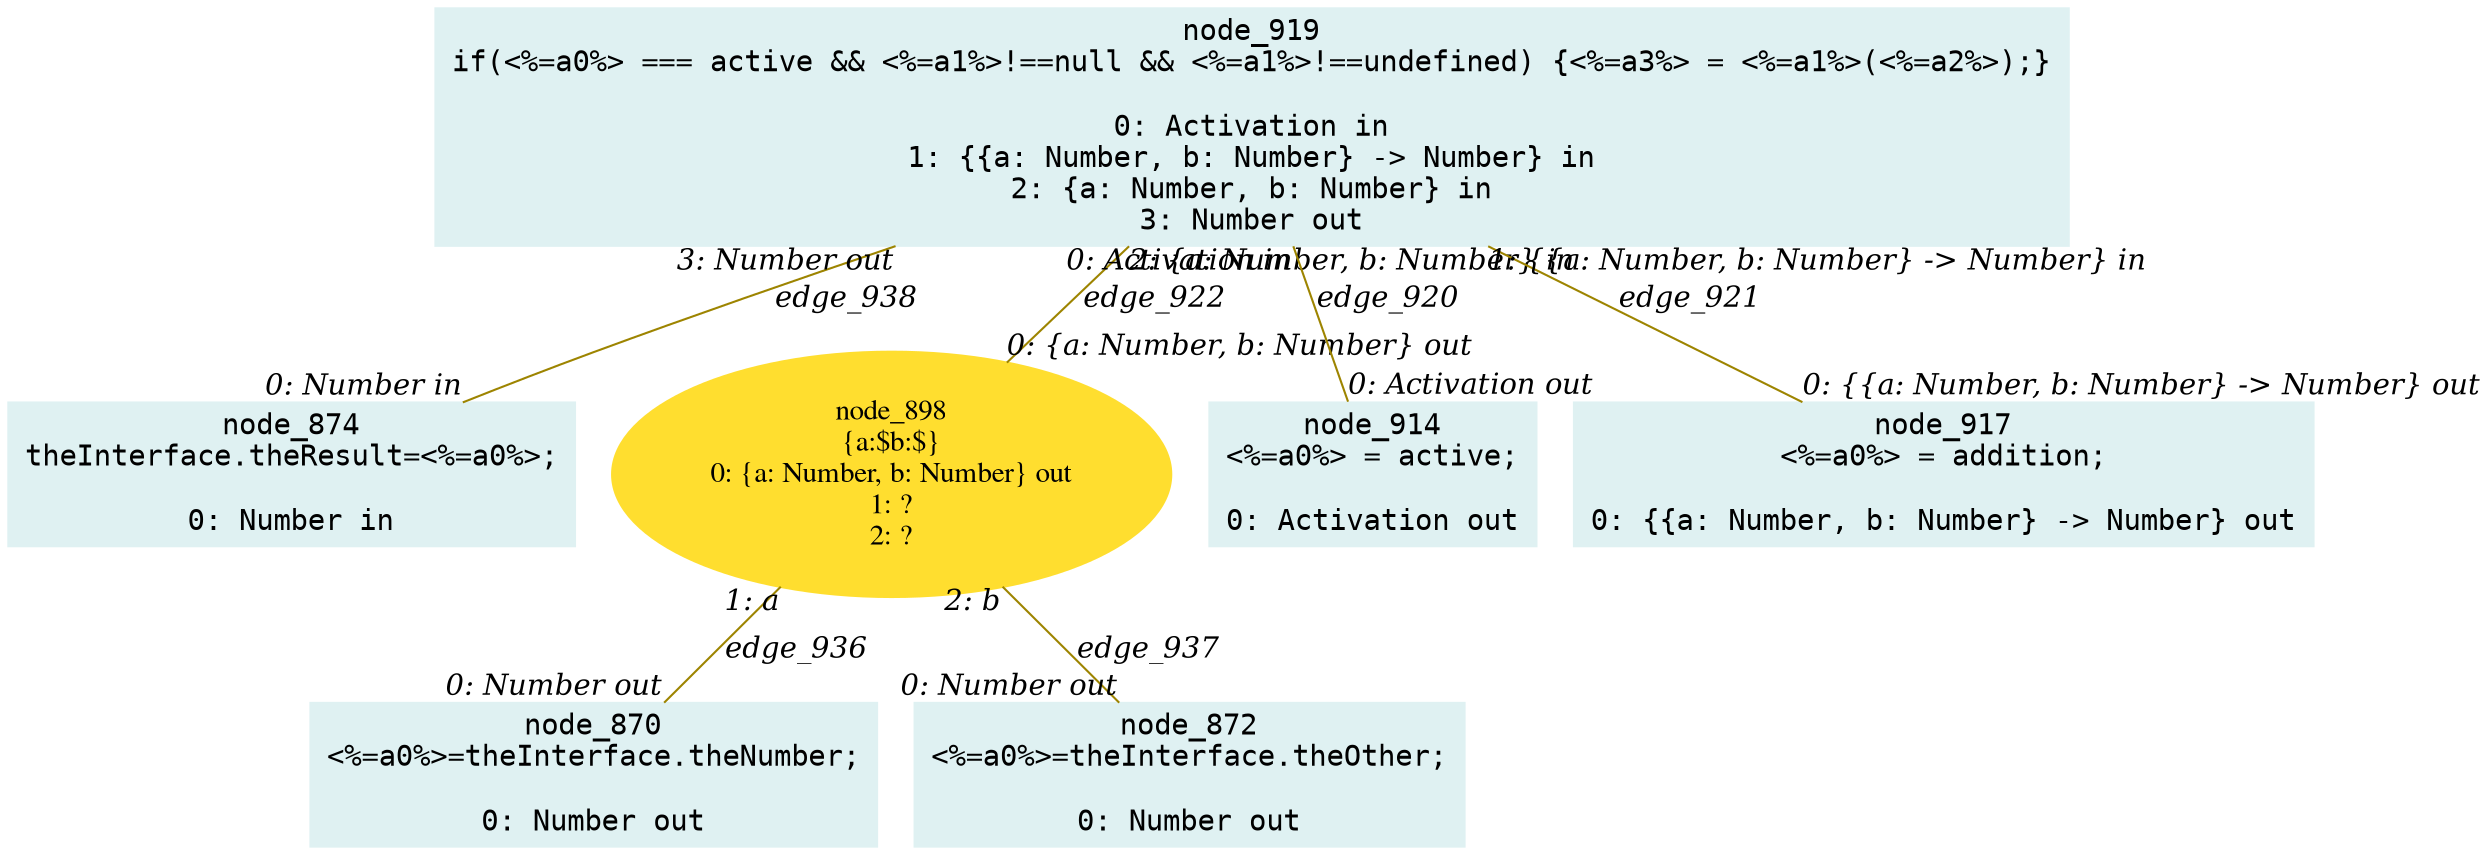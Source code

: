 digraph g{node_870 [shape="box", style="filled", color="#dff1f2", fontname="Courier", label="node_870
<%=a0%>=theInterface.theNumber;

0: Number out" ]
node_872 [shape="box", style="filled", color="#dff1f2", fontname="Courier", label="node_872
<%=a0%>=theInterface.theOther;

0: Number out" ]
node_874 [shape="box", style="filled", color="#dff1f2", fontname="Courier", label="node_874
theInterface.theResult=<%=a0%>;

0: Number in" ]
node_898 [shape="ellipse", style="filled", color="#ffde2f", fontname="Times", label="node_898
{a:$b:$}
0: {a: Number, b: Number} out
1: ?
2: ?" ]
node_914 [shape="box", style="filled", color="#dff1f2", fontname="Courier", label="node_914
<%=a0%> = active;

0: Activation out" ]
node_917 [shape="box", style="filled", color="#dff1f2", fontname="Courier", label="node_917
<%=a0%> = addition;

0: {{a: Number, b: Number} -> Number} out" ]
node_919 [shape="box", style="filled", color="#dff1f2", fontname="Courier", label="node_919
if(<%=a0%> === active && <%=a1%>!==null && <%=a1%>!==undefined) {<%=a3%> = <%=a1%>(<%=a2%>);}

0: Activation in
1: {{a: Number, b: Number} -> Number} in
2: {a: Number, b: Number} in
3: Number out" ]
node_919 -> node_914 [dir=none, arrowHead=none, fontname="Times-Italic", arrowsize=1, color="#9d8400", label="edge_920",  headlabel="0: Activation out", taillabel="0: Activation in" ]
node_919 -> node_917 [dir=none, arrowHead=none, fontname="Times-Italic", arrowsize=1, color="#9d8400", label="edge_921",  headlabel="0: {{a: Number, b: Number} -> Number} out", taillabel="1: {{a: Number, b: Number} -> Number} in" ]
node_919 -> node_898 [dir=none, arrowHead=none, fontname="Times-Italic", arrowsize=1, color="#9d8400", label="edge_922",  headlabel="0: {a: Number, b: Number} out", taillabel="2: {a: Number, b: Number} in" ]
node_898 -> node_870 [dir=none, arrowHead=none, fontname="Times-Italic", arrowsize=1, color="#9d8400", label="edge_936",  headlabel="0: Number out", taillabel="1: a" ]
node_898 -> node_872 [dir=none, arrowHead=none, fontname="Times-Italic", arrowsize=1, color="#9d8400", label="edge_937",  headlabel="0: Number out", taillabel="2: b" ]
node_919 -> node_874 [dir=none, arrowHead=none, fontname="Times-Italic", arrowsize=1, color="#9d8400", label="edge_938",  headlabel="0: Number in", taillabel="3: Number out" ]
}